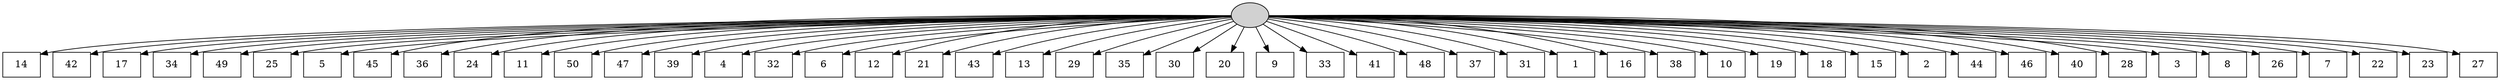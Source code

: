 digraph G {
0[style=filled, fillcolor=grey82, label=""];
1[shape=box,style=filled, fillcolor=white,label="14\n"];
2[shape=box,style=filled, fillcolor=white,label="42\n"];
3[shape=box,style=filled, fillcolor=white,label="17\n"];
4[shape=box,style=filled, fillcolor=white,label="34\n"];
5[shape=box,style=filled, fillcolor=white,label="49\n"];
6[shape=box,style=filled, fillcolor=white,label="25\n"];
7[shape=box,style=filled, fillcolor=white,label="5\n"];
8[shape=box,style=filled, fillcolor=white,label="45\n"];
9[shape=box,style=filled, fillcolor=white,label="36\n"];
10[shape=box,style=filled, fillcolor=white,label="24\n"];
11[shape=box,style=filled, fillcolor=white,label="11\n"];
12[shape=box,style=filled, fillcolor=white,label="50\n"];
13[shape=box,style=filled, fillcolor=white,label="47\n"];
14[shape=box,style=filled, fillcolor=white,label="39\n"];
15[shape=box,style=filled, fillcolor=white,label="4\n"];
16[shape=box,style=filled, fillcolor=white,label="32\n"];
17[shape=box,style=filled, fillcolor=white,label="6\n"];
18[shape=box,style=filled, fillcolor=white,label="12\n"];
19[shape=box,style=filled, fillcolor=white,label="21\n"];
20[shape=box,style=filled, fillcolor=white,label="43\n"];
21[shape=box,style=filled, fillcolor=white,label="13\n"];
22[shape=box,style=filled, fillcolor=white,label="29\n"];
23[shape=box,style=filled, fillcolor=white,label="35\n"];
24[shape=box,style=filled, fillcolor=white,label="30\n"];
25[shape=box,style=filled, fillcolor=white,label="20\n"];
26[shape=box,style=filled, fillcolor=white,label="9\n"];
27[shape=box,style=filled, fillcolor=white,label="33\n"];
28[shape=box,style=filled, fillcolor=white,label="41\n"];
29[shape=box,style=filled, fillcolor=white,label="48\n"];
30[shape=box,style=filled, fillcolor=white,label="37\n"];
31[shape=box,style=filled, fillcolor=white,label="31\n"];
32[shape=box,style=filled, fillcolor=white,label="1\n"];
33[shape=box,style=filled, fillcolor=white,label="16\n"];
34[shape=box,style=filled, fillcolor=white,label="38\n"];
35[shape=box,style=filled, fillcolor=white,label="10\n"];
36[shape=box,style=filled, fillcolor=white,label="19\n"];
37[shape=box,style=filled, fillcolor=white,label="18\n"];
38[shape=box,style=filled, fillcolor=white,label="15\n"];
39[shape=box,style=filled, fillcolor=white,label="2\n"];
40[shape=box,style=filled, fillcolor=white,label="44\n"];
41[shape=box,style=filled, fillcolor=white,label="46\n"];
42[shape=box,style=filled, fillcolor=white,label="40\n"];
43[shape=box,style=filled, fillcolor=white,label="28\n"];
44[shape=box,style=filled, fillcolor=white,label="3\n"];
45[shape=box,style=filled, fillcolor=white,label="8\n"];
46[shape=box,style=filled, fillcolor=white,label="26\n"];
47[shape=box,style=filled, fillcolor=white,label="7\n"];
48[shape=box,style=filled, fillcolor=white,label="22\n"];
49[shape=box,style=filled, fillcolor=white,label="23\n"];
50[shape=box,style=filled, fillcolor=white,label="27\n"];
0->1 ;
0->2 ;
0->3 ;
0->4 ;
0->5 ;
0->6 ;
0->7 ;
0->8 ;
0->9 ;
0->10 ;
0->11 ;
0->12 ;
0->13 ;
0->14 ;
0->15 ;
0->16 ;
0->17 ;
0->18 ;
0->19 ;
0->20 ;
0->21 ;
0->22 ;
0->23 ;
0->24 ;
0->25 ;
0->26 ;
0->27 ;
0->28 ;
0->29 ;
0->30 ;
0->31 ;
0->32 ;
0->33 ;
0->34 ;
0->35 ;
0->36 ;
0->37 ;
0->38 ;
0->39 ;
0->40 ;
0->41 ;
0->42 ;
0->43 ;
0->44 ;
0->45 ;
0->46 ;
0->47 ;
0->48 ;
0->49 ;
0->50 ;
}
